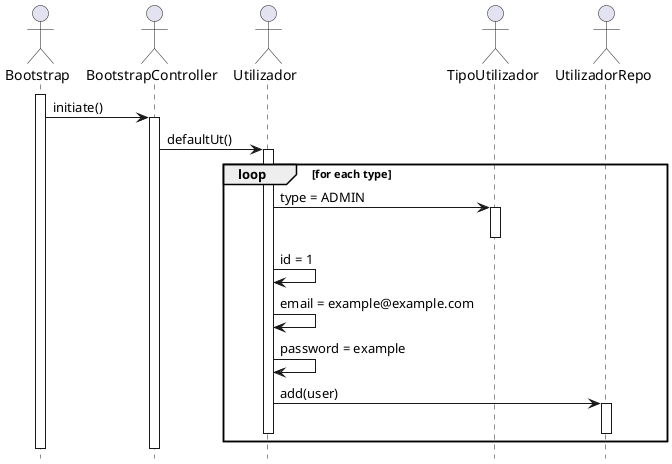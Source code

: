 @startuml

hide footbox

actor Bootstrap as act
actor BootstrapController as ct
actor Utilizador as ut
actor TipoUtilizador as tp
actor UtilizadorRepo as utRep

activate act
act->ct :initiate()
activate ct
ct -> ut : defaultUt()
loop for each type
activate ut
ut->tp: type = ADMIN
activate tp
deactivate tp
ut->ut: id = 1
ut->ut: email = example@example.com
ut->ut: password = example
ut->utRep: add(user)
activate utRep
deactivate utRep
deactivate ut

end loop
deactivate ct
deactivate act
@enduml